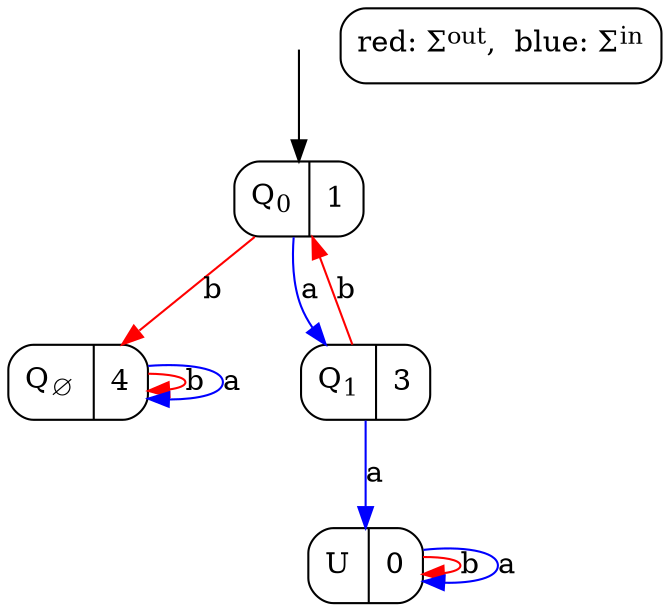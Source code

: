 /*
  -- Don't delete or change the comment section. Parsing depends on several attributes in here. --
  generator:   BSD 1.2-unreleased
  input file:  test.owfn
  invocation:   bsd ./testneu/test.owfn --bound=1 --BSD --output=testneu_BSD_20131118_200357/test_BSD.dot
  type:        BSD
  bound:             1
  #labels (total):   2
  #sending labels:   1
  #receiving labels: 1
  #nodes:            3
  computation time:  0 s
  memory consumed:   1788 KB
*/

digraph {
	node [shape=record,style=rounded];
	initialNode [shape=point,label="",style=invis,weight=100];
	initialNode -> 0;
	0 [label=<Q<SUB>0</SUB>|1>]; /*lambda=1*/
	0 -> -2 [label="b",color=red]; /*sending*/
	0 -> 1 [label="a",color=blue]; /*receiving*/
	1 [label=<Q<SUB>1</SUB>|3>]; /*lambda=3*/
	1 -> 0 [label="b",color=red]; /*sending*/
	1 -> -1 [label="a",color=blue]; /*receiving*/
	-1 [label=<U|0>]; /*lambda=0*/
	-1 -> -1 [label="b",color=red];  /*sending*/
	-1 -> -1 [label="a",color=blue];  /*receiving*/
	-2 [label=<Q<SUB>&empty;</SUB>|4>]; /*lambda=4*/
	-2 -> -2 [label="b",color=red];  /*sending*/
	-2 -> -2 [label="a",color=blue];  /*receiving*/
	footnote [shape=box,label=<red: &Sigma;<SUP>out</SUP>,  blue: &Sigma;<SUP>in</SUP>>];
}
